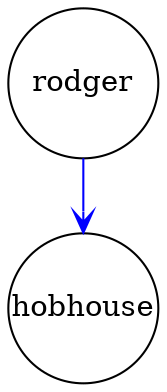 digraph outcome_rodger_hobhouse { 
 K=0.6 
 "rodger" -> { "hobhouse" } [color="blue", arrowhead="vee", penwidth=1, href="#264"]; 
 "rodger" [shape="circle", fixedsize="true", height=1, width=1, style="filled", fillcolor="white", href="#rodger"]; 
 "hobhouse" [shape="circle", fixedsize="true", height=1, width=1, style="filled", fillcolor="white", href="#hobhouse"]; 

}